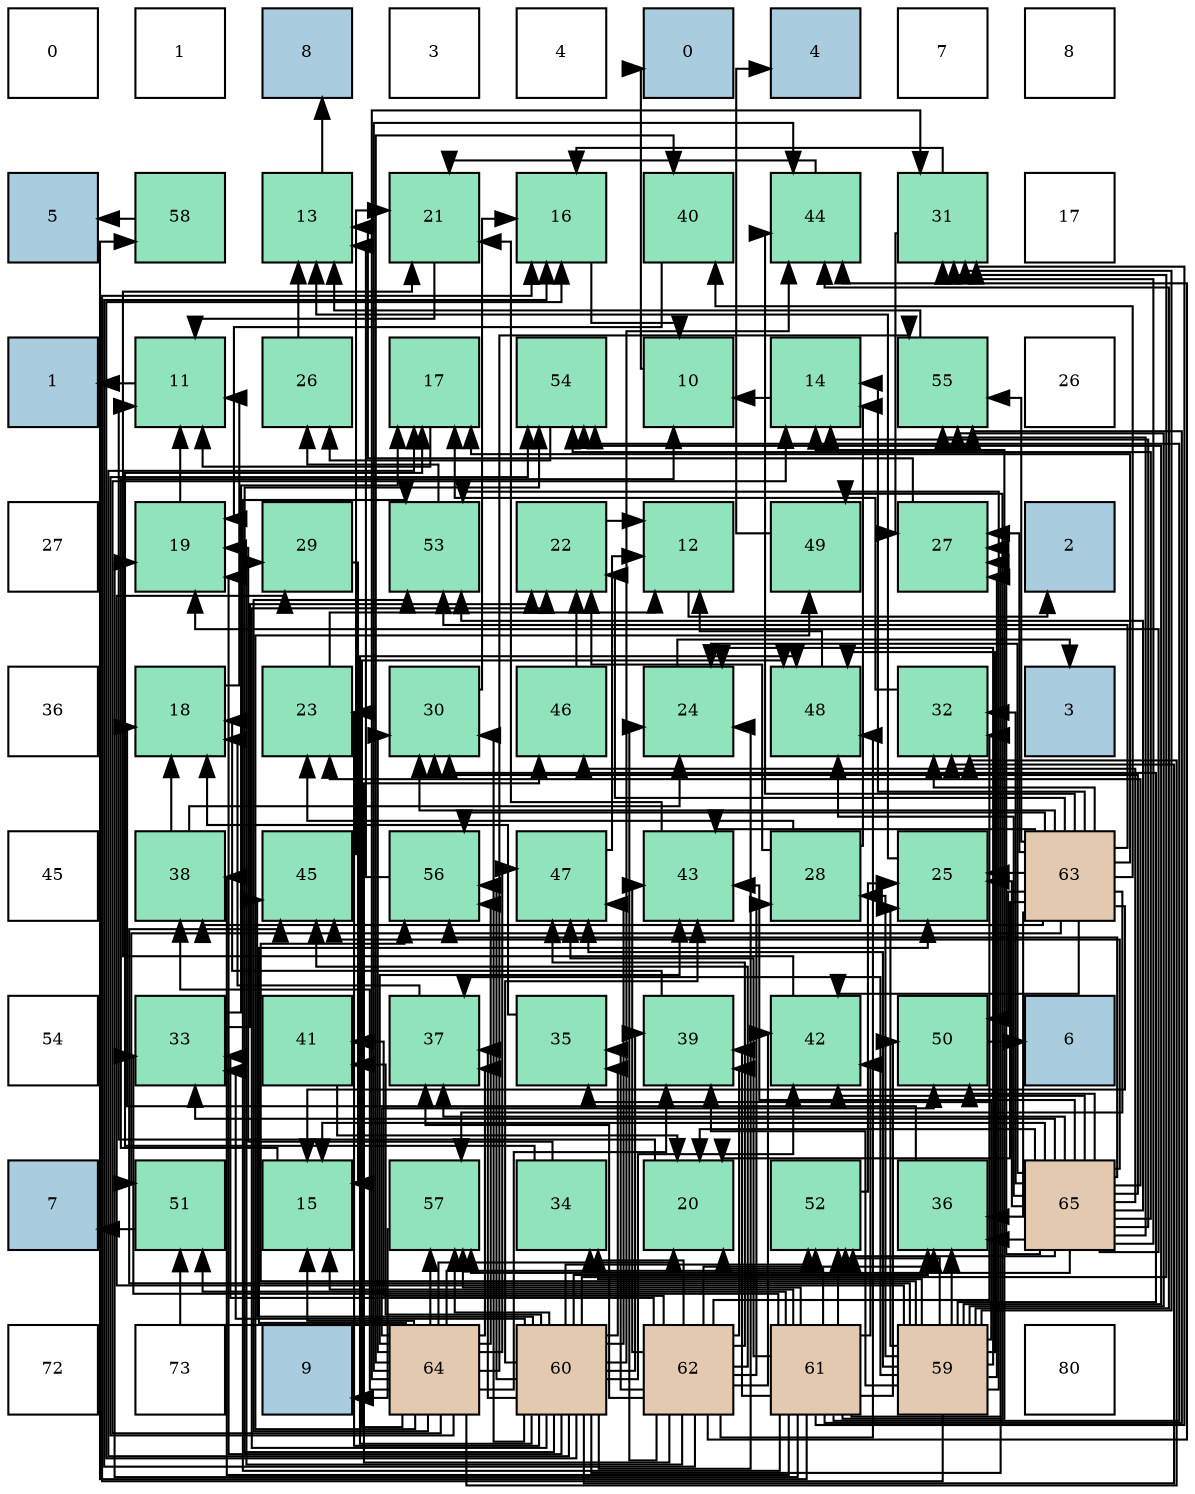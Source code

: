 digraph layout{
 rankdir=TB;
 splines=ortho;
 node [style=filled shape=square fixedsize=true width=0.6];
0[label="0", fontsize=8, fillcolor="#ffffff"];
1[label="1", fontsize=8, fillcolor="#ffffff"];
2[label="8", fontsize=8, fillcolor="#a9ccde"];
3[label="3", fontsize=8, fillcolor="#ffffff"];
4[label="4", fontsize=8, fillcolor="#ffffff"];
5[label="0", fontsize=8, fillcolor="#a9ccde"];
6[label="4", fontsize=8, fillcolor="#a9ccde"];
7[label="7", fontsize=8, fillcolor="#ffffff"];
8[label="8", fontsize=8, fillcolor="#ffffff"];
9[label="5", fontsize=8, fillcolor="#a9ccde"];
10[label="58", fontsize=8, fillcolor="#91e3bb"];
11[label="13", fontsize=8, fillcolor="#91e3bb"];
12[label="21", fontsize=8, fillcolor="#91e3bb"];
13[label="16", fontsize=8, fillcolor="#91e3bb"];
14[label="40", fontsize=8, fillcolor="#91e3bb"];
15[label="44", fontsize=8, fillcolor="#91e3bb"];
16[label="31", fontsize=8, fillcolor="#91e3bb"];
17[label="17", fontsize=8, fillcolor="#ffffff"];
18[label="1", fontsize=8, fillcolor="#a9ccde"];
19[label="11", fontsize=8, fillcolor="#91e3bb"];
20[label="26", fontsize=8, fillcolor="#91e3bb"];
21[label="17", fontsize=8, fillcolor="#91e3bb"];
22[label="54", fontsize=8, fillcolor="#91e3bb"];
23[label="10", fontsize=8, fillcolor="#91e3bb"];
24[label="14", fontsize=8, fillcolor="#91e3bb"];
25[label="55", fontsize=8, fillcolor="#91e3bb"];
26[label="26", fontsize=8, fillcolor="#ffffff"];
27[label="27", fontsize=8, fillcolor="#ffffff"];
28[label="19", fontsize=8, fillcolor="#91e3bb"];
29[label="29", fontsize=8, fillcolor="#91e3bb"];
30[label="53", fontsize=8, fillcolor="#91e3bb"];
31[label="22", fontsize=8, fillcolor="#91e3bb"];
32[label="12", fontsize=8, fillcolor="#91e3bb"];
33[label="49", fontsize=8, fillcolor="#91e3bb"];
34[label="27", fontsize=8, fillcolor="#91e3bb"];
35[label="2", fontsize=8, fillcolor="#a9ccde"];
36[label="36", fontsize=8, fillcolor="#ffffff"];
37[label="18", fontsize=8, fillcolor="#91e3bb"];
38[label="23", fontsize=8, fillcolor="#91e3bb"];
39[label="30", fontsize=8, fillcolor="#91e3bb"];
40[label="46", fontsize=8, fillcolor="#91e3bb"];
41[label="24", fontsize=8, fillcolor="#91e3bb"];
42[label="48", fontsize=8, fillcolor="#91e3bb"];
43[label="32", fontsize=8, fillcolor="#91e3bb"];
44[label="3", fontsize=8, fillcolor="#a9ccde"];
45[label="45", fontsize=8, fillcolor="#ffffff"];
46[label="38", fontsize=8, fillcolor="#91e3bb"];
47[label="45", fontsize=8, fillcolor="#91e3bb"];
48[label="56", fontsize=8, fillcolor="#91e3bb"];
49[label="47", fontsize=8, fillcolor="#91e3bb"];
50[label="43", fontsize=8, fillcolor="#91e3bb"];
51[label="28", fontsize=8, fillcolor="#91e3bb"];
52[label="25", fontsize=8, fillcolor="#91e3bb"];
53[label="63", fontsize=8, fillcolor="#e3c9af"];
54[label="54", fontsize=8, fillcolor="#ffffff"];
55[label="33", fontsize=8, fillcolor="#91e3bb"];
56[label="41", fontsize=8, fillcolor="#91e3bb"];
57[label="37", fontsize=8, fillcolor="#91e3bb"];
58[label="35", fontsize=8, fillcolor="#91e3bb"];
59[label="39", fontsize=8, fillcolor="#91e3bb"];
60[label="42", fontsize=8, fillcolor="#91e3bb"];
61[label="50", fontsize=8, fillcolor="#91e3bb"];
62[label="6", fontsize=8, fillcolor="#a9ccde"];
63[label="7", fontsize=8, fillcolor="#a9ccde"];
64[label="51", fontsize=8, fillcolor="#91e3bb"];
65[label="15", fontsize=8, fillcolor="#91e3bb"];
66[label="57", fontsize=8, fillcolor="#91e3bb"];
67[label="34", fontsize=8, fillcolor="#91e3bb"];
68[label="20", fontsize=8, fillcolor="#91e3bb"];
69[label="52", fontsize=8, fillcolor="#91e3bb"];
70[label="36", fontsize=8, fillcolor="#91e3bb"];
71[label="65", fontsize=8, fillcolor="#e3c9af"];
72[label="72", fontsize=8, fillcolor="#ffffff"];
73[label="73", fontsize=8, fillcolor="#ffffff"];
74[label="9", fontsize=8, fillcolor="#a9ccde"];
75[label="64", fontsize=8, fillcolor="#e3c9af"];
76[label="60", fontsize=8, fillcolor="#e3c9af"];
77[label="62", fontsize=8, fillcolor="#e3c9af"];
78[label="61", fontsize=8, fillcolor="#e3c9af"];
79[label="59", fontsize=8, fillcolor="#e3c9af"];
80[label="80", fontsize=8, fillcolor="#ffffff"];
edge [constraint=false, style=vis];23 -> 5;
19 -> 18;
32 -> 35;
11 -> 2;
24 -> 23;
65 -> 23;
13 -> 23;
21 -> 19;
37 -> 19;
28 -> 19;
68 -> 19;
12 -> 19;
31 -> 32;
38 -> 32;
41 -> 44;
52 -> 11;
20 -> 11;
34 -> 11;
51 -> 24;
51 -> 31;
51 -> 38;
29 -> 65;
39 -> 13;
16 -> 13;
16 -> 34;
43 -> 21;
55 -> 21;
55 -> 31;
67 -> 21;
67 -> 28;
58 -> 37;
70 -> 37;
57 -> 37;
46 -> 37;
46 -> 41;
59 -> 37;
14 -> 28;
56 -> 68;
60 -> 12;
50 -> 12;
15 -> 12;
47 -> 12;
40 -> 31;
49 -> 32;
42 -> 32;
33 -> 6;
61 -> 62;
64 -> 63;
69 -> 52;
30 -> 20;
22 -> 20;
25 -> 11;
48 -> 11;
66 -> 74;
10 -> 9;
79 -> 13;
79 -> 41;
79 -> 52;
79 -> 34;
79 -> 51;
79 -> 29;
79 -> 39;
79 -> 16;
79 -> 67;
79 -> 58;
79 -> 70;
79 -> 57;
79 -> 59;
79 -> 15;
79 -> 47;
79 -> 49;
79 -> 42;
79 -> 69;
79 -> 30;
79 -> 22;
79 -> 25;
79 -> 48;
76 -> 13;
76 -> 21;
76 -> 28;
76 -> 31;
76 -> 38;
76 -> 41;
76 -> 34;
76 -> 39;
76 -> 16;
76 -> 43;
76 -> 55;
76 -> 58;
76 -> 70;
76 -> 57;
76 -> 59;
76 -> 56;
76 -> 60;
76 -> 50;
76 -> 15;
76 -> 47;
76 -> 49;
76 -> 42;
76 -> 69;
76 -> 22;
76 -> 48;
76 -> 66;
78 -> 24;
78 -> 65;
78 -> 28;
78 -> 68;
78 -> 16;
78 -> 55;
78 -> 46;
78 -> 59;
78 -> 60;
78 -> 49;
78 -> 33;
78 -> 61;
78 -> 64;
78 -> 69;
78 -> 30;
78 -> 22;
78 -> 25;
78 -> 66;
78 -> 10;
77 -> 13;
77 -> 41;
77 -> 51;
77 -> 29;
77 -> 43;
77 -> 55;
77 -> 67;
77 -> 58;
77 -> 70;
77 -> 57;
77 -> 59;
77 -> 56;
77 -> 60;
77 -> 50;
77 -> 15;
77 -> 47;
77 -> 40;
77 -> 49;
77 -> 42;
53 -> 24;
53 -> 65;
53 -> 21;
53 -> 68;
53 -> 31;
53 -> 52;
53 -> 34;
53 -> 39;
53 -> 43;
53 -> 70;
53 -> 46;
53 -> 14;
53 -> 60;
53 -> 50;
53 -> 15;
53 -> 61;
53 -> 64;
53 -> 30;
53 -> 25;
53 -> 48;
53 -> 66;
75 -> 24;
75 -> 65;
75 -> 68;
75 -> 52;
75 -> 39;
75 -> 16;
75 -> 43;
75 -> 57;
75 -> 46;
75 -> 59;
75 -> 14;
75 -> 50;
75 -> 15;
75 -> 49;
75 -> 42;
75 -> 33;
75 -> 61;
75 -> 64;
75 -> 69;
75 -> 30;
75 -> 22;
75 -> 25;
75 -> 48;
75 -> 66;
71 -> 24;
71 -> 65;
71 -> 28;
71 -> 68;
71 -> 38;
71 -> 41;
71 -> 52;
71 -> 34;
71 -> 39;
71 -> 16;
71 -> 43;
71 -> 55;
71 -> 70;
71 -> 57;
71 -> 60;
71 -> 50;
71 -> 47;
71 -> 40;
71 -> 42;
71 -> 61;
71 -> 69;
71 -> 30;
71 -> 22;
71 -> 25;
71 -> 48;
71 -> 66;
edge [constraint=true, style=invis];
0 -> 9 -> 18 -> 27 -> 36 -> 45 -> 54 -> 63 -> 72;
1 -> 10 -> 19 -> 28 -> 37 -> 46 -> 55 -> 64 -> 73;
2 -> 11 -> 20 -> 29 -> 38 -> 47 -> 56 -> 65 -> 74;
3 -> 12 -> 21 -> 30 -> 39 -> 48 -> 57 -> 66 -> 75;
4 -> 13 -> 22 -> 31 -> 40 -> 49 -> 58 -> 67 -> 76;
5 -> 14 -> 23 -> 32 -> 41 -> 50 -> 59 -> 68 -> 77;
6 -> 15 -> 24 -> 33 -> 42 -> 51 -> 60 -> 69 -> 78;
7 -> 16 -> 25 -> 34 -> 43 -> 52 -> 61 -> 70 -> 79;
8 -> 17 -> 26 -> 35 -> 44 -> 53 -> 62 -> 71 -> 80;
rank = same {0 -> 1 -> 2 -> 3 -> 4 -> 5 -> 6 -> 7 -> 8};
rank = same {9 -> 10 -> 11 -> 12 -> 13 -> 14 -> 15 -> 16 -> 17};
rank = same {18 -> 19 -> 20 -> 21 -> 22 -> 23 -> 24 -> 25 -> 26};
rank = same {27 -> 28 -> 29 -> 30 -> 31 -> 32 -> 33 -> 34 -> 35};
rank = same {36 -> 37 -> 38 -> 39 -> 40 -> 41 -> 42 -> 43 -> 44};
rank = same {45 -> 46 -> 47 -> 48 -> 49 -> 50 -> 51 -> 52 -> 53};
rank = same {54 -> 55 -> 56 -> 57 -> 58 -> 59 -> 60 -> 61 -> 62};
rank = same {63 -> 64 -> 65 -> 66 -> 67 -> 68 -> 69 -> 70 -> 71};
rank = same {72 -> 73 -> 74 -> 75 -> 76 -> 77 -> 78 -> 79 -> 80};
}